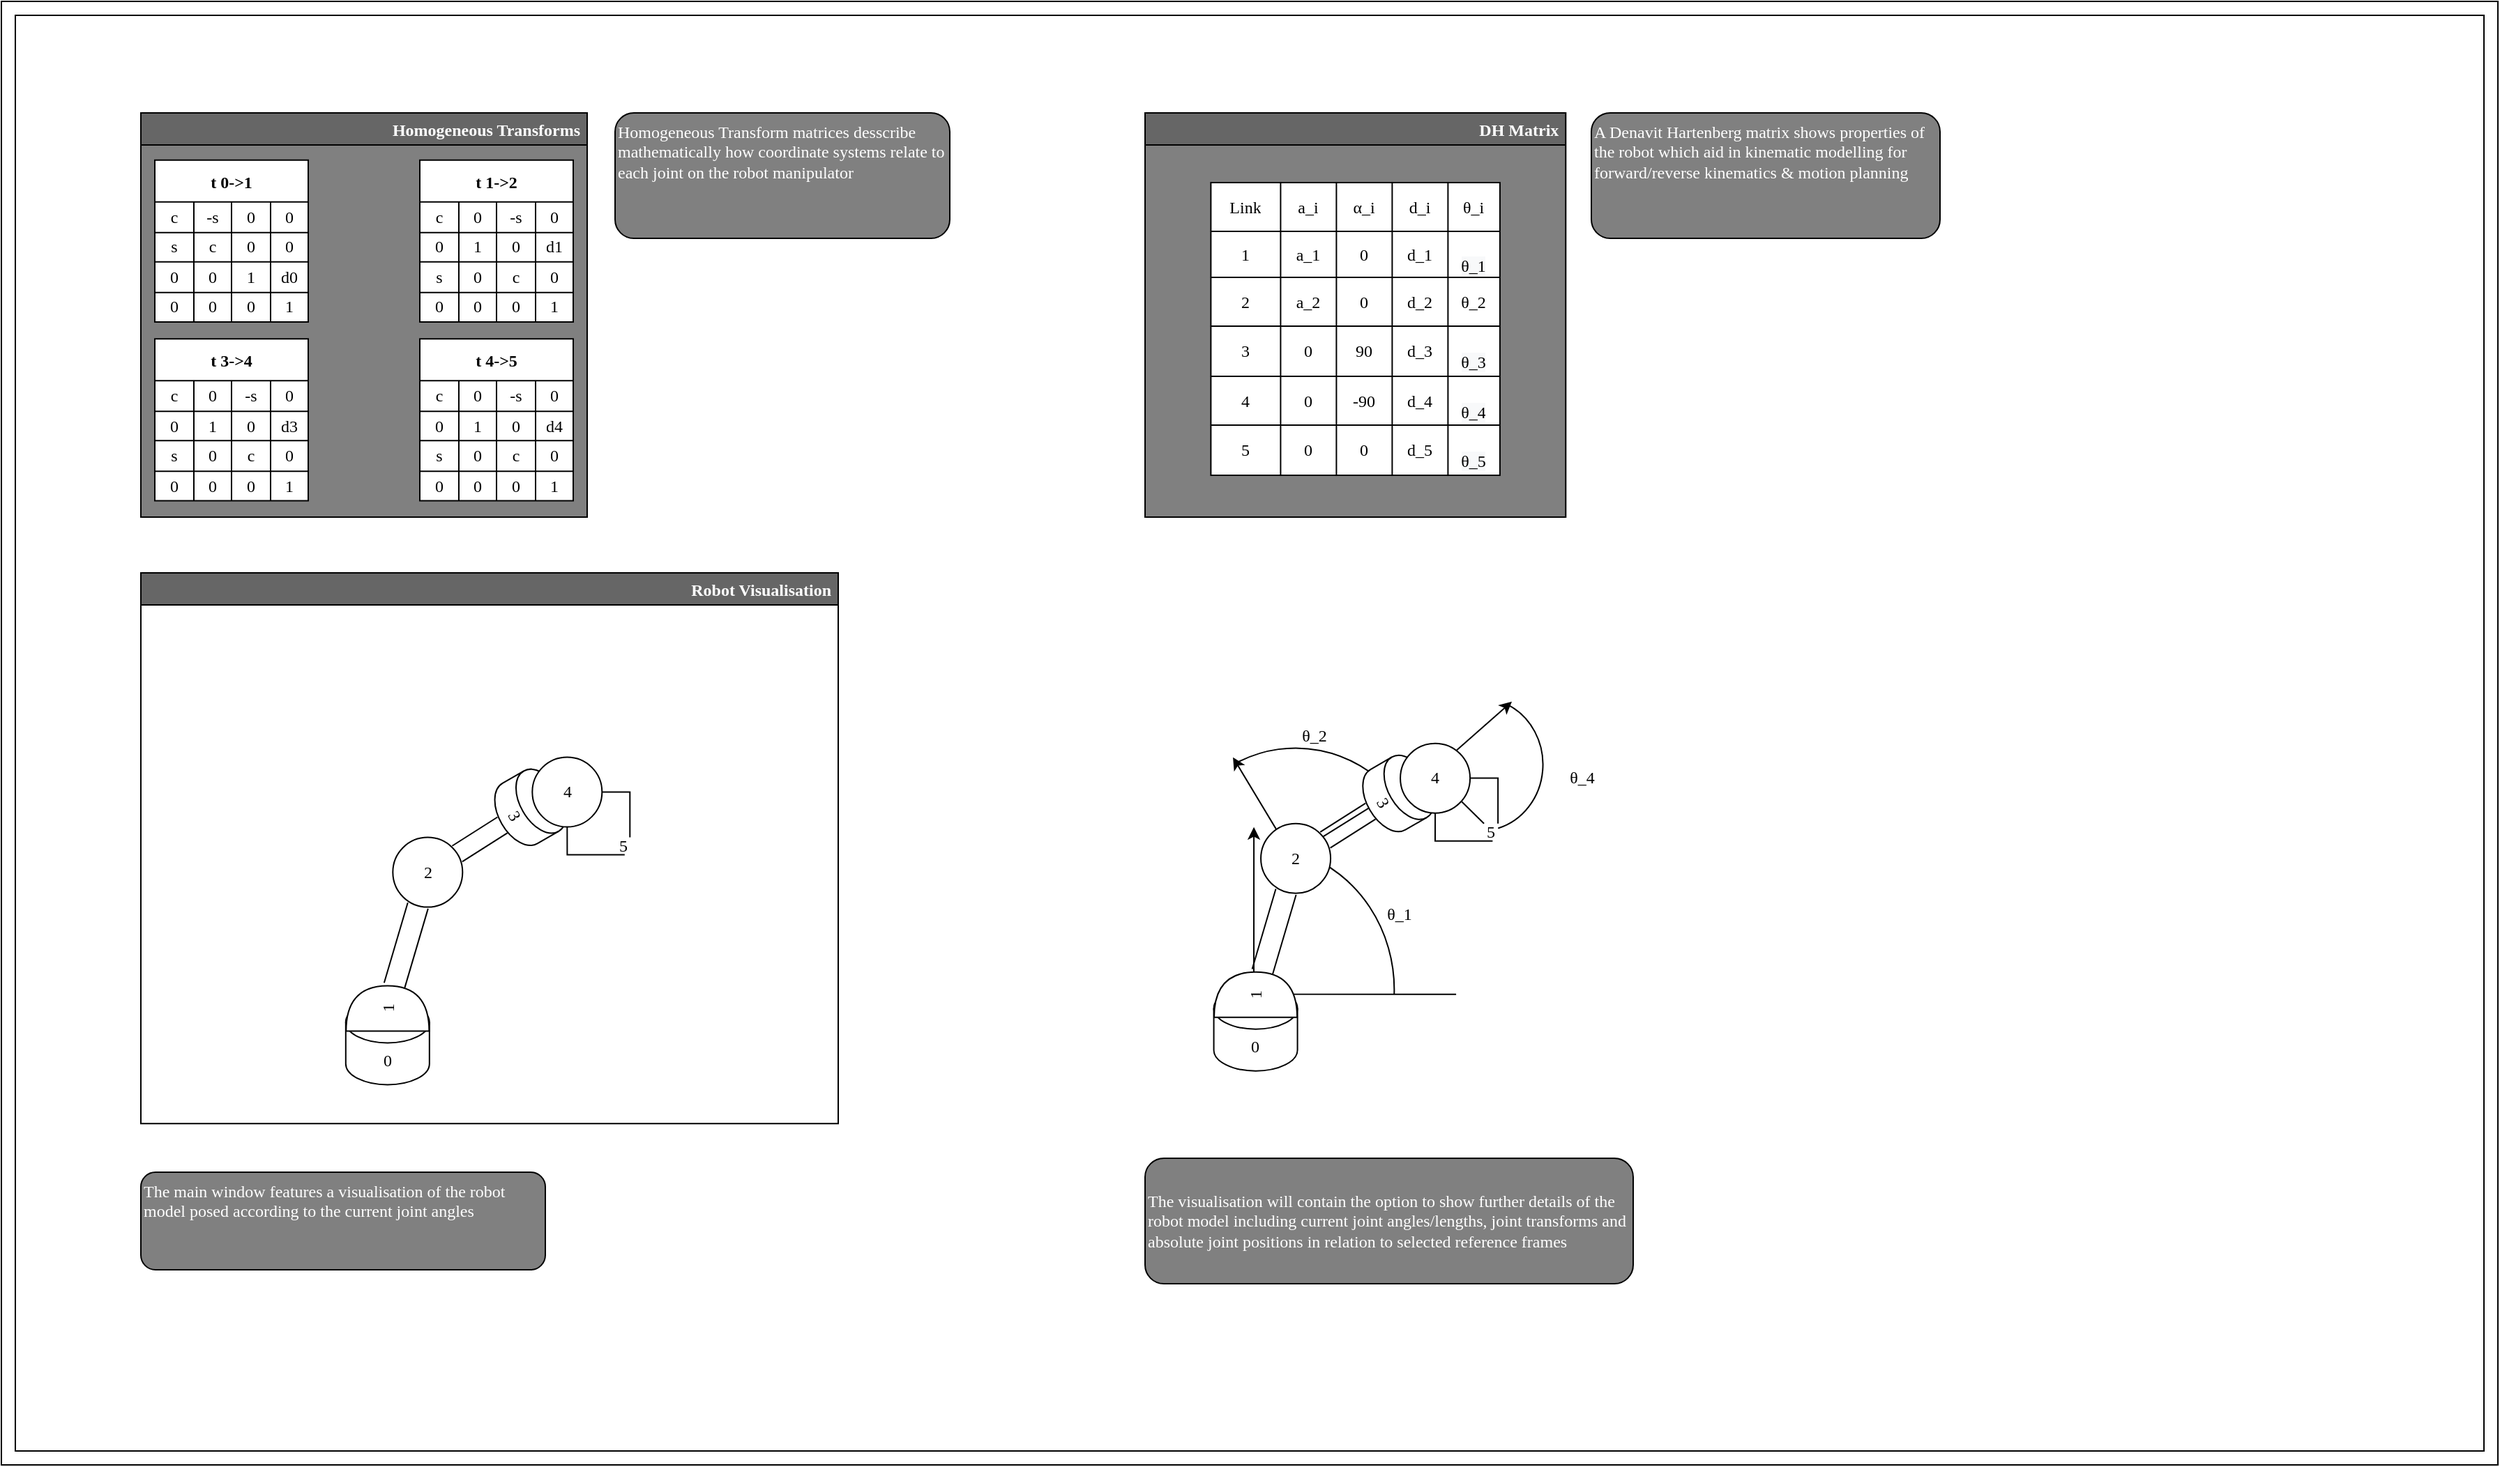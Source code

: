 <mxfile version="20.6.2" type="device"><diagram id="JeXPu2QByM4kRaQOClgi" name="Page-1"><mxGraphModel dx="2687" dy="1529" grid="1" gridSize="10" guides="1" tooltips="1" connect="1" arrows="1" fold="1" page="1" pageScale="1" pageWidth="827" pageHeight="1169" math="0" shadow="0"><root><mxCell id="0"/><mxCell id="1" parent="0"/><mxCell id="INojPkGmNrLaTvD7jM1N-217" value="" style="verticalLabelPosition=bottom;verticalAlign=top;html=1;shape=mxgraph.basic.partConcEllipse;startAngle=0.799;endAngle=0.005;arcWidth=0;shadow=0;labelBackgroundColor=none;labelBorderColor=none;fillStyle=solid;strokeColor=default;fontFamily=Lucida Console;fontColor=#FFFFFF;fillColor=#000000;rotation=90;" vertex="1" parent="1"><mxGeometry x="790" y="643.03" width="205.31" height="192.05" as="geometry"/></mxCell><mxCell id="INojPkGmNrLaTvD7jM1N-222" value="" style="endArrow=classic;html=1;rounded=0;strokeWidth=1;fontFamily=Lucida Console;fontColor=#FFFFFF;elbow=vertical;exitX=0;exitY=0;exitDx=0;exitDy=0;" edge="1" parent="1" source="INojPkGmNrLaTvD7jM1N-75"><mxGeometry width="50" height="50" relative="1" as="geometry"><mxPoint x="1095.54" y="533.03" as="sourcePoint"/><mxPoint x="1073.04" y="532.34" as="targetPoint"/><Array as="points"><mxPoint x="1015.54" y="583.03"/></Array></mxGeometry></mxCell><mxCell id="INojPkGmNrLaTvD7jM1N-221" value="" style="verticalLabelPosition=bottom;verticalAlign=top;html=1;shape=mxgraph.basic.partConcEllipse;startAngle=0.678;endAngle=0.881;arcWidth=0;shadow=0;labelBackgroundColor=none;labelBorderColor=none;fillStyle=solid;strokeColor=default;fontFamily=Lucida Console;fontColor=#FFFFFF;fillColor=#000000;rotation=90;" vertex="1" parent="1"><mxGeometry x="815.38" y="572.34" width="205.31" height="192.05" as="geometry"/></mxCell><mxCell id="INojPkGmNrLaTvD7jM1N-219" value="" style="endArrow=classic;html=1;rounded=0;strokeWidth=1;fontFamily=Lucida Console;fontColor=#FFFFFF;elbow=vertical;" edge="1" parent="1"><mxGeometry width="50" height="50" relative="1" as="geometry"><mxPoint x="995.54" y="593.03" as="sourcePoint"/><mxPoint x="873.04" y="572.34" as="targetPoint"/><Array as="points"><mxPoint x="915.54" y="643.03"/></Array></mxGeometry></mxCell><mxCell id="INojPkGmNrLaTvD7jM1N-214" value="" style="edgeStyle=segmentEdgeStyle;endArrow=classic;html=1;rounded=0;strokeWidth=1;fontFamily=Lucida Console;fontColor=#FFFFFF;" edge="1" parent="1"><mxGeometry width="50" height="50" relative="1" as="geometry"><mxPoint x="1033.04" y="742.34" as="sourcePoint"/><mxPoint x="888.04" y="622.34" as="targetPoint"/></mxGeometry></mxCell><mxCell id="INojPkGmNrLaTvD7jM1N-170" value="DH Matrix " style="swimlane;shadow=0;strokeColor=default;fontFamily=Lucida Console;fillColor=#666666;align=right;labelBackgroundColor=none;labelBorderColor=none;swimlaneFillColor=#808080;fontColor=#FFFFFF;" vertex="1" parent="1"><mxGeometry x="810" y="110" width="301.65" height="290" as="geometry"/></mxCell><mxCell id="INojPkGmNrLaTvD7jM1N-167" value="Homogeneous Transforms " style="swimlane;shadow=0;strokeColor=default;fontFamily=Lucida Console;fillColor=#666666;align=right;labelBackgroundColor=none;labelBorderColor=none;swimlaneFillColor=#808080;fontColor=#FFFFFF;" vertex="1" parent="1"><mxGeometry x="90" y="110" width="320" height="290" as="geometry"/></mxCell><mxCell id="INojPkGmNrLaTvD7jM1N-104" value="t 1-&gt;2" style="shape=table;startSize=30;container=1;collapsible=0;childLayout=tableLayout;fontStyle=1;align=center;shadow=0;strokeColor=default;fontFamily=Lucida Console;fillColor=default;swimlaneFillColor=default;" vertex="1" parent="INojPkGmNrLaTvD7jM1N-167"><mxGeometry x="200" y="33.89" width="110" height="116.11" as="geometry"/></mxCell><mxCell id="INojPkGmNrLaTvD7jM1N-105" value="" style="shape=tableRow;horizontal=0;startSize=0;swimlaneHead=0;swimlaneBody=0;top=0;left=0;bottom=0;right=0;collapsible=0;dropTarget=0;fillColor=none;points=[[0,0.5],[1,0.5]];portConstraint=eastwest;shadow=0;strokeColor=default;fontFamily=Lucida Console;" vertex="1" parent="INojPkGmNrLaTvD7jM1N-104"><mxGeometry y="30" width="110" height="22" as="geometry"/></mxCell><mxCell id="INojPkGmNrLaTvD7jM1N-106" value="c" style="shape=partialRectangle;html=1;whiteSpace=wrap;connectable=0;fillColor=none;top=0;left=0;bottom=0;right=0;overflow=hidden;shadow=0;strokeColor=default;fontFamily=Lucida Console;" vertex="1" parent="INojPkGmNrLaTvD7jM1N-105"><mxGeometry width="28" height="22" as="geometry"><mxRectangle width="28" height="22" as="alternateBounds"/></mxGeometry></mxCell><mxCell id="INojPkGmNrLaTvD7jM1N-107" value="0" style="shape=partialRectangle;html=1;whiteSpace=wrap;connectable=0;fillColor=none;top=0;left=0;bottom=0;right=0;overflow=hidden;shadow=0;strokeColor=default;fontFamily=Lucida Console;" vertex="1" parent="INojPkGmNrLaTvD7jM1N-105"><mxGeometry x="28" width="27" height="22" as="geometry"><mxRectangle width="27" height="22" as="alternateBounds"/></mxGeometry></mxCell><mxCell id="INojPkGmNrLaTvD7jM1N-108" value="-s" style="shape=partialRectangle;html=1;whiteSpace=wrap;connectable=0;fillColor=none;top=0;left=0;bottom=0;right=0;overflow=hidden;shadow=0;strokeColor=default;fontFamily=Lucida Console;" vertex="1" parent="INojPkGmNrLaTvD7jM1N-105"><mxGeometry x="55" width="28" height="22" as="geometry"><mxRectangle width="28" height="22" as="alternateBounds"/></mxGeometry></mxCell><mxCell id="INojPkGmNrLaTvD7jM1N-109" value="0" style="shape=partialRectangle;html=1;whiteSpace=wrap;connectable=0;fillColor=none;top=0;left=0;bottom=0;right=0;overflow=hidden;shadow=0;strokeColor=default;fontFamily=Lucida Console;" vertex="1" parent="INojPkGmNrLaTvD7jM1N-105"><mxGeometry x="83" width="27" height="22" as="geometry"><mxRectangle width="27" height="22" as="alternateBounds"/></mxGeometry></mxCell><mxCell id="INojPkGmNrLaTvD7jM1N-110" value="" style="shape=tableRow;horizontal=0;startSize=0;swimlaneHead=0;swimlaneBody=0;top=0;left=0;bottom=0;right=0;collapsible=0;dropTarget=0;fillColor=none;points=[[0,0.5],[1,0.5]];portConstraint=eastwest;shadow=0;strokeColor=default;fontFamily=Lucida Console;" vertex="1" parent="INojPkGmNrLaTvD7jM1N-104"><mxGeometry y="52" width="110" height="21" as="geometry"/></mxCell><mxCell id="INojPkGmNrLaTvD7jM1N-111" value="0" style="shape=partialRectangle;html=1;whiteSpace=wrap;connectable=0;fillColor=none;top=0;left=0;bottom=0;right=0;overflow=hidden;shadow=0;strokeColor=default;fontFamily=Lucida Console;" vertex="1" parent="INojPkGmNrLaTvD7jM1N-110"><mxGeometry width="28" height="21" as="geometry"><mxRectangle width="28" height="21" as="alternateBounds"/></mxGeometry></mxCell><mxCell id="INojPkGmNrLaTvD7jM1N-112" value="1" style="shape=partialRectangle;html=1;whiteSpace=wrap;connectable=0;fillColor=none;top=0;left=0;bottom=0;right=0;overflow=hidden;shadow=0;strokeColor=default;fontFamily=Lucida Console;" vertex="1" parent="INojPkGmNrLaTvD7jM1N-110"><mxGeometry x="28" width="27" height="21" as="geometry"><mxRectangle width="27" height="21" as="alternateBounds"/></mxGeometry></mxCell><mxCell id="INojPkGmNrLaTvD7jM1N-113" value="0" style="shape=partialRectangle;html=1;whiteSpace=wrap;connectable=0;fillColor=none;top=0;left=0;bottom=0;right=0;overflow=hidden;shadow=0;strokeColor=default;fontFamily=Lucida Console;" vertex="1" parent="INojPkGmNrLaTvD7jM1N-110"><mxGeometry x="55" width="28" height="21" as="geometry"><mxRectangle width="28" height="21" as="alternateBounds"/></mxGeometry></mxCell><mxCell id="INojPkGmNrLaTvD7jM1N-114" value="d1" style="shape=partialRectangle;html=1;whiteSpace=wrap;connectable=0;fillColor=none;top=0;left=0;bottom=0;right=0;overflow=hidden;shadow=0;strokeColor=default;fontFamily=Lucida Console;" vertex="1" parent="INojPkGmNrLaTvD7jM1N-110"><mxGeometry x="83" width="27" height="21" as="geometry"><mxRectangle width="27" height="21" as="alternateBounds"/></mxGeometry></mxCell><mxCell id="INojPkGmNrLaTvD7jM1N-115" value="" style="shape=tableRow;horizontal=0;startSize=0;swimlaneHead=0;swimlaneBody=0;top=0;left=0;bottom=0;right=0;collapsible=0;dropTarget=0;fillColor=none;points=[[0,0.5],[1,0.5]];portConstraint=eastwest;shadow=0;strokeColor=default;fontFamily=Lucida Console;" vertex="1" parent="INojPkGmNrLaTvD7jM1N-104"><mxGeometry y="73" width="110" height="22" as="geometry"/></mxCell><mxCell id="INojPkGmNrLaTvD7jM1N-116" value="s" style="shape=partialRectangle;html=1;whiteSpace=wrap;connectable=0;fillColor=none;top=0;left=0;bottom=0;right=0;overflow=hidden;shadow=0;strokeColor=default;fontFamily=Lucida Console;" vertex="1" parent="INojPkGmNrLaTvD7jM1N-115"><mxGeometry width="28" height="22" as="geometry"><mxRectangle width="28" height="22" as="alternateBounds"/></mxGeometry></mxCell><mxCell id="INojPkGmNrLaTvD7jM1N-117" value="0" style="shape=partialRectangle;html=1;whiteSpace=wrap;connectable=0;fillColor=none;top=0;left=0;bottom=0;right=0;overflow=hidden;shadow=0;strokeColor=default;fontFamily=Lucida Console;" vertex="1" parent="INojPkGmNrLaTvD7jM1N-115"><mxGeometry x="28" width="27" height="22" as="geometry"><mxRectangle width="27" height="22" as="alternateBounds"/></mxGeometry></mxCell><mxCell id="INojPkGmNrLaTvD7jM1N-118" value="c" style="shape=partialRectangle;html=1;whiteSpace=wrap;connectable=0;fillColor=none;top=0;left=0;bottom=0;right=0;overflow=hidden;shadow=0;strokeColor=default;fontFamily=Lucida Console;" vertex="1" parent="INojPkGmNrLaTvD7jM1N-115"><mxGeometry x="55" width="28" height="22" as="geometry"><mxRectangle width="28" height="22" as="alternateBounds"/></mxGeometry></mxCell><mxCell id="INojPkGmNrLaTvD7jM1N-119" value="0" style="shape=partialRectangle;html=1;whiteSpace=wrap;connectable=0;fillColor=none;top=0;left=0;bottom=0;right=0;overflow=hidden;shadow=0;strokeColor=default;fontFamily=Lucida Console;" vertex="1" parent="INojPkGmNrLaTvD7jM1N-115"><mxGeometry x="83" width="27" height="22" as="geometry"><mxRectangle width="27" height="22" as="alternateBounds"/></mxGeometry></mxCell><mxCell id="INojPkGmNrLaTvD7jM1N-120" style="shape=tableRow;horizontal=0;startSize=0;swimlaneHead=0;swimlaneBody=0;top=0;left=0;bottom=0;right=0;collapsible=0;dropTarget=0;fillColor=none;points=[[0,0.5],[1,0.5]];portConstraint=eastwest;shadow=0;strokeColor=default;fontFamily=Lucida Console;" vertex="1" parent="INojPkGmNrLaTvD7jM1N-104"><mxGeometry y="95" width="110" height="21" as="geometry"/></mxCell><mxCell id="INojPkGmNrLaTvD7jM1N-121" value="0" style="shape=partialRectangle;html=1;whiteSpace=wrap;connectable=0;fillColor=none;top=0;left=0;bottom=0;right=0;overflow=hidden;shadow=0;strokeColor=default;fontFamily=Lucida Console;" vertex="1" parent="INojPkGmNrLaTvD7jM1N-120"><mxGeometry width="28" height="21" as="geometry"><mxRectangle width="28" height="21" as="alternateBounds"/></mxGeometry></mxCell><mxCell id="INojPkGmNrLaTvD7jM1N-122" value="0" style="shape=partialRectangle;html=1;whiteSpace=wrap;connectable=0;fillColor=none;top=0;left=0;bottom=0;right=0;overflow=hidden;shadow=0;strokeColor=default;fontFamily=Lucida Console;" vertex="1" parent="INojPkGmNrLaTvD7jM1N-120"><mxGeometry x="28" width="27" height="21" as="geometry"><mxRectangle width="27" height="21" as="alternateBounds"/></mxGeometry></mxCell><mxCell id="INojPkGmNrLaTvD7jM1N-123" value="0" style="shape=partialRectangle;html=1;whiteSpace=wrap;connectable=0;fillColor=none;top=0;left=0;bottom=0;right=0;overflow=hidden;shadow=0;strokeColor=default;fontFamily=Lucida Console;" vertex="1" parent="INojPkGmNrLaTvD7jM1N-120"><mxGeometry x="55" width="28" height="21" as="geometry"><mxRectangle width="28" height="21" as="alternateBounds"/></mxGeometry></mxCell><mxCell id="INojPkGmNrLaTvD7jM1N-124" value="1" style="shape=partialRectangle;html=1;whiteSpace=wrap;connectable=0;fillColor=none;top=0;left=0;bottom=0;right=0;overflow=hidden;shadow=0;strokeColor=default;fontFamily=Lucida Console;" vertex="1" parent="INojPkGmNrLaTvD7jM1N-120"><mxGeometry x="83" width="27" height="21" as="geometry"><mxRectangle width="27" height="21" as="alternateBounds"/></mxGeometry></mxCell><mxCell id="INojPkGmNrLaTvD7jM1N-146" value="t 4-&gt;5" style="shape=table;startSize=30;container=1;collapsible=0;childLayout=tableLayout;fontStyle=1;align=center;shadow=0;strokeColor=default;fontFamily=Lucida Console;fillColor=default;swimlaneFillColor=default;" vertex="1" parent="INojPkGmNrLaTvD7jM1N-167"><mxGeometry x="200" y="162.16" width="110" height="116.11" as="geometry"/></mxCell><mxCell id="INojPkGmNrLaTvD7jM1N-147" value="" style="shape=tableRow;horizontal=0;startSize=0;swimlaneHead=0;swimlaneBody=0;top=0;left=0;bottom=0;right=0;collapsible=0;dropTarget=0;fillColor=none;points=[[0,0.5],[1,0.5]];portConstraint=eastwest;shadow=0;strokeColor=default;fontFamily=Lucida Console;" vertex="1" parent="INojPkGmNrLaTvD7jM1N-146"><mxGeometry y="30" width="110" height="22" as="geometry"/></mxCell><mxCell id="INojPkGmNrLaTvD7jM1N-148" value="c" style="shape=partialRectangle;html=1;whiteSpace=wrap;connectable=0;fillColor=none;top=0;left=0;bottom=0;right=0;overflow=hidden;shadow=0;strokeColor=default;fontFamily=Lucida Console;" vertex="1" parent="INojPkGmNrLaTvD7jM1N-147"><mxGeometry width="28" height="22" as="geometry"><mxRectangle width="28" height="22" as="alternateBounds"/></mxGeometry></mxCell><mxCell id="INojPkGmNrLaTvD7jM1N-149" value="0" style="shape=partialRectangle;html=1;whiteSpace=wrap;connectable=0;fillColor=none;top=0;left=0;bottom=0;right=0;overflow=hidden;shadow=0;strokeColor=default;fontFamily=Lucida Console;" vertex="1" parent="INojPkGmNrLaTvD7jM1N-147"><mxGeometry x="28" width="27" height="22" as="geometry"><mxRectangle width="27" height="22" as="alternateBounds"/></mxGeometry></mxCell><mxCell id="INojPkGmNrLaTvD7jM1N-150" value="-s" style="shape=partialRectangle;html=1;whiteSpace=wrap;connectable=0;fillColor=none;top=0;left=0;bottom=0;right=0;overflow=hidden;shadow=0;strokeColor=default;fontFamily=Lucida Console;" vertex="1" parent="INojPkGmNrLaTvD7jM1N-147"><mxGeometry x="55" width="28" height="22" as="geometry"><mxRectangle width="28" height="22" as="alternateBounds"/></mxGeometry></mxCell><mxCell id="INojPkGmNrLaTvD7jM1N-151" value="0" style="shape=partialRectangle;html=1;whiteSpace=wrap;connectable=0;fillColor=none;top=0;left=0;bottom=0;right=0;overflow=hidden;shadow=0;strokeColor=default;fontFamily=Lucida Console;" vertex="1" parent="INojPkGmNrLaTvD7jM1N-147"><mxGeometry x="83" width="27" height="22" as="geometry"><mxRectangle width="27" height="22" as="alternateBounds"/></mxGeometry></mxCell><mxCell id="INojPkGmNrLaTvD7jM1N-152" value="" style="shape=tableRow;horizontal=0;startSize=0;swimlaneHead=0;swimlaneBody=0;top=0;left=0;bottom=0;right=0;collapsible=0;dropTarget=0;fillColor=none;points=[[0,0.5],[1,0.5]];portConstraint=eastwest;shadow=0;strokeColor=default;fontFamily=Lucida Console;" vertex="1" parent="INojPkGmNrLaTvD7jM1N-146"><mxGeometry y="52" width="110" height="21" as="geometry"/></mxCell><mxCell id="INojPkGmNrLaTvD7jM1N-153" value="0" style="shape=partialRectangle;html=1;whiteSpace=wrap;connectable=0;fillColor=none;top=0;left=0;bottom=0;right=0;overflow=hidden;shadow=0;strokeColor=default;fontFamily=Lucida Console;" vertex="1" parent="INojPkGmNrLaTvD7jM1N-152"><mxGeometry width="28" height="21" as="geometry"><mxRectangle width="28" height="21" as="alternateBounds"/></mxGeometry></mxCell><mxCell id="INojPkGmNrLaTvD7jM1N-154" value="1" style="shape=partialRectangle;html=1;whiteSpace=wrap;connectable=0;fillColor=none;top=0;left=0;bottom=0;right=0;overflow=hidden;shadow=0;strokeColor=default;fontFamily=Lucida Console;" vertex="1" parent="INojPkGmNrLaTvD7jM1N-152"><mxGeometry x="28" width="27" height="21" as="geometry"><mxRectangle width="27" height="21" as="alternateBounds"/></mxGeometry></mxCell><mxCell id="INojPkGmNrLaTvD7jM1N-155" value="0" style="shape=partialRectangle;html=1;whiteSpace=wrap;connectable=0;fillColor=none;top=0;left=0;bottom=0;right=0;overflow=hidden;shadow=0;strokeColor=default;fontFamily=Lucida Console;" vertex="1" parent="INojPkGmNrLaTvD7jM1N-152"><mxGeometry x="55" width="28" height="21" as="geometry"><mxRectangle width="28" height="21" as="alternateBounds"/></mxGeometry></mxCell><mxCell id="INojPkGmNrLaTvD7jM1N-156" value="d4" style="shape=partialRectangle;html=1;whiteSpace=wrap;connectable=0;fillColor=none;top=0;left=0;bottom=0;right=0;overflow=hidden;shadow=0;strokeColor=default;fontFamily=Lucida Console;" vertex="1" parent="INojPkGmNrLaTvD7jM1N-152"><mxGeometry x="83" width="27" height="21" as="geometry"><mxRectangle width="27" height="21" as="alternateBounds"/></mxGeometry></mxCell><mxCell id="INojPkGmNrLaTvD7jM1N-157" value="" style="shape=tableRow;horizontal=0;startSize=0;swimlaneHead=0;swimlaneBody=0;top=0;left=0;bottom=0;right=0;collapsible=0;dropTarget=0;fillColor=none;points=[[0,0.5],[1,0.5]];portConstraint=eastwest;shadow=0;strokeColor=default;fontFamily=Lucida Console;" vertex="1" parent="INojPkGmNrLaTvD7jM1N-146"><mxGeometry y="73" width="110" height="22" as="geometry"/></mxCell><mxCell id="INojPkGmNrLaTvD7jM1N-158" value="s" style="shape=partialRectangle;html=1;whiteSpace=wrap;connectable=0;fillColor=none;top=0;left=0;bottom=0;right=0;overflow=hidden;shadow=0;strokeColor=default;fontFamily=Lucida Console;" vertex="1" parent="INojPkGmNrLaTvD7jM1N-157"><mxGeometry width="28" height="22" as="geometry"><mxRectangle width="28" height="22" as="alternateBounds"/></mxGeometry></mxCell><mxCell id="INojPkGmNrLaTvD7jM1N-159" value="0" style="shape=partialRectangle;html=1;whiteSpace=wrap;connectable=0;fillColor=none;top=0;left=0;bottom=0;right=0;overflow=hidden;shadow=0;strokeColor=default;fontFamily=Lucida Console;" vertex="1" parent="INojPkGmNrLaTvD7jM1N-157"><mxGeometry x="28" width="27" height="22" as="geometry"><mxRectangle width="27" height="22" as="alternateBounds"/></mxGeometry></mxCell><mxCell id="INojPkGmNrLaTvD7jM1N-160" value="c" style="shape=partialRectangle;html=1;whiteSpace=wrap;connectable=0;fillColor=none;top=0;left=0;bottom=0;right=0;overflow=hidden;shadow=0;strokeColor=default;fontFamily=Lucida Console;" vertex="1" parent="INojPkGmNrLaTvD7jM1N-157"><mxGeometry x="55" width="28" height="22" as="geometry"><mxRectangle width="28" height="22" as="alternateBounds"/></mxGeometry></mxCell><mxCell id="INojPkGmNrLaTvD7jM1N-161" value="0" style="shape=partialRectangle;html=1;whiteSpace=wrap;connectable=0;fillColor=none;top=0;left=0;bottom=0;right=0;overflow=hidden;shadow=0;strokeColor=default;fontFamily=Lucida Console;" vertex="1" parent="INojPkGmNrLaTvD7jM1N-157"><mxGeometry x="83" width="27" height="22" as="geometry"><mxRectangle width="27" height="22" as="alternateBounds"/></mxGeometry></mxCell><mxCell id="INojPkGmNrLaTvD7jM1N-162" style="shape=tableRow;horizontal=0;startSize=0;swimlaneHead=0;swimlaneBody=0;top=0;left=0;bottom=0;right=0;collapsible=0;dropTarget=0;fillColor=none;points=[[0,0.5],[1,0.5]];portConstraint=eastwest;shadow=0;strokeColor=default;fontFamily=Lucida Console;" vertex="1" parent="INojPkGmNrLaTvD7jM1N-146"><mxGeometry y="95" width="110" height="21" as="geometry"/></mxCell><mxCell id="INojPkGmNrLaTvD7jM1N-163" value="0" style="shape=partialRectangle;html=1;whiteSpace=wrap;connectable=0;fillColor=none;top=0;left=0;bottom=0;right=0;overflow=hidden;shadow=0;strokeColor=default;fontFamily=Lucida Console;" vertex="1" parent="INojPkGmNrLaTvD7jM1N-162"><mxGeometry width="28" height="21" as="geometry"><mxRectangle width="28" height="21" as="alternateBounds"/></mxGeometry></mxCell><mxCell id="INojPkGmNrLaTvD7jM1N-164" value="0" style="shape=partialRectangle;html=1;whiteSpace=wrap;connectable=0;fillColor=none;top=0;left=0;bottom=0;right=0;overflow=hidden;shadow=0;strokeColor=default;fontFamily=Lucida Console;" vertex="1" parent="INojPkGmNrLaTvD7jM1N-162"><mxGeometry x="28" width="27" height="21" as="geometry"><mxRectangle width="27" height="21" as="alternateBounds"/></mxGeometry></mxCell><mxCell id="INojPkGmNrLaTvD7jM1N-165" value="0" style="shape=partialRectangle;html=1;whiteSpace=wrap;connectable=0;fillColor=none;top=0;left=0;bottom=0;right=0;overflow=hidden;shadow=0;strokeColor=default;fontFamily=Lucida Console;" vertex="1" parent="INojPkGmNrLaTvD7jM1N-162"><mxGeometry x="55" width="28" height="21" as="geometry"><mxRectangle width="28" height="21" as="alternateBounds"/></mxGeometry></mxCell><mxCell id="INojPkGmNrLaTvD7jM1N-166" value="1" style="shape=partialRectangle;html=1;whiteSpace=wrap;connectable=0;fillColor=none;top=0;left=0;bottom=0;right=0;overflow=hidden;shadow=0;strokeColor=default;fontFamily=Lucida Console;" vertex="1" parent="INojPkGmNrLaTvD7jM1N-162"><mxGeometry x="83" width="27" height="21" as="geometry"><mxRectangle width="27" height="21" as="alternateBounds"/></mxGeometry></mxCell><mxCell id="INojPkGmNrLaTvD7jM1N-73" style="rounded=0;orthogonalLoop=1;jettySize=auto;html=1;endArrow=none;endFill=0;shape=link;width=15.143;fontFamily=Lucida Console;" edge="1" parent="1" source="INojPkGmNrLaTvD7jM1N-1" target="INojPkGmNrLaTvD7jM1N-70"><mxGeometry relative="1" as="geometry"/></mxCell><mxCell id="INojPkGmNrLaTvD7jM1N-69" value="3" style="shape=cylinder3;whiteSpace=wrap;html=1;boundedLbl=1;backgroundOutline=1;size=15;shadow=0;rotation=60;fontFamily=Lucida Console;" vertex="1" parent="1"><mxGeometry x="966.79" y="574.5" width="50" height="47.57" as="geometry"/></mxCell><mxCell id="INojPkGmNrLaTvD7jM1N-76" style="edgeStyle=orthogonalEdgeStyle;rounded=0;orthogonalLoop=1;jettySize=auto;html=1;endArrow=none;endFill=0;fontFamily=Lucida Console;" edge="1" parent="1" source="INojPkGmNrLaTvD7jM1N-67" target="INojPkGmNrLaTvD7jM1N-75"><mxGeometry relative="1" as="geometry"><Array as="points"><mxPoint x="1063.04" y="587.34"/></Array></mxGeometry></mxCell><mxCell id="INojPkGmNrLaTvD7jM1N-77" style="edgeStyle=orthogonalEdgeStyle;rounded=0;orthogonalLoop=1;jettySize=auto;html=1;endArrow=none;endFill=0;fontFamily=Lucida Console;" edge="1" parent="1" source="INojPkGmNrLaTvD7jM1N-67" target="INojPkGmNrLaTvD7jM1N-75"><mxGeometry relative="1" as="geometry"><Array as="points"><mxPoint x="1018.04" y="632.34"/></Array></mxGeometry></mxCell><mxCell id="INojPkGmNrLaTvD7jM1N-67" value="4" style="ellipse;whiteSpace=wrap;html=1;aspect=fixed;shadow=0;fontFamily=Lucida Console;" vertex="1" parent="1"><mxGeometry x="993.04" y="562.34" width="50" height="50" as="geometry"/></mxCell><mxCell id="INojPkGmNrLaTvD7jM1N-74" style="edgeStyle=none;rounded=0;orthogonalLoop=1;jettySize=auto;html=1;endArrow=none;endFill=0;shape=link;width=13.429;fontFamily=Lucida Console;" edge="1" parent="1" source="INojPkGmNrLaTvD7jM1N-70" target="INojPkGmNrLaTvD7jM1N-69"><mxGeometry relative="1" as="geometry"/></mxCell><mxCell id="INojPkGmNrLaTvD7jM1N-70" value="2" style="ellipse;whiteSpace=wrap;html=1;aspect=fixed;shadow=0;fontFamily=Lucida Console;" vertex="1" parent="1"><mxGeometry x="893.04" y="619.91" width="50" height="50" as="geometry"/></mxCell><mxCell id="INojPkGmNrLaTvD7jM1N-75" value="5" style="whiteSpace=wrap;html=1;aspect=fixed;shadow=0;fillColor=none;strokeColor=none;align=left;fontFamily=Lucida Console;" vertex="1" parent="1"><mxGeometry x="1053.04" y="619.91" width="12.43" height="12.43" as="geometry"/></mxCell><mxCell id="INojPkGmNrLaTvD7jM1N-83" value="t 0-&gt;1" style="shape=table;startSize=30;container=1;collapsible=0;childLayout=tableLayout;fontStyle=1;align=center;shadow=0;strokeColor=default;fontFamily=Lucida Console;fillColor=default;swimlaneFillColor=default;" vertex="1" parent="1"><mxGeometry x="100" y="143.89" width="110" height="116.11" as="geometry"/></mxCell><mxCell id="INojPkGmNrLaTvD7jM1N-84" value="" style="shape=tableRow;horizontal=0;startSize=0;swimlaneHead=0;swimlaneBody=0;top=0;left=0;bottom=0;right=0;collapsible=0;dropTarget=0;fillColor=none;points=[[0,0.5],[1,0.5]];portConstraint=eastwest;shadow=0;strokeColor=default;fontFamily=Lucida Console;" vertex="1" parent="INojPkGmNrLaTvD7jM1N-83"><mxGeometry y="30" width="110" height="22" as="geometry"/></mxCell><mxCell id="INojPkGmNrLaTvD7jM1N-85" value="c" style="shape=partialRectangle;html=1;whiteSpace=wrap;connectable=0;fillColor=none;top=0;left=0;bottom=0;right=0;overflow=hidden;shadow=0;strokeColor=default;fontFamily=Lucida Console;" vertex="1" parent="INojPkGmNrLaTvD7jM1N-84"><mxGeometry width="28" height="22" as="geometry"><mxRectangle width="28" height="22" as="alternateBounds"/></mxGeometry></mxCell><mxCell id="INojPkGmNrLaTvD7jM1N-86" value="-s" style="shape=partialRectangle;html=1;whiteSpace=wrap;connectable=0;fillColor=none;top=0;left=0;bottom=0;right=0;overflow=hidden;shadow=0;strokeColor=default;fontFamily=Lucida Console;" vertex="1" parent="INojPkGmNrLaTvD7jM1N-84"><mxGeometry x="28" width="27" height="22" as="geometry"><mxRectangle width="27" height="22" as="alternateBounds"/></mxGeometry></mxCell><mxCell id="INojPkGmNrLaTvD7jM1N-87" value="0" style="shape=partialRectangle;html=1;whiteSpace=wrap;connectable=0;fillColor=none;top=0;left=0;bottom=0;right=0;overflow=hidden;shadow=0;strokeColor=default;fontFamily=Lucida Console;" vertex="1" parent="INojPkGmNrLaTvD7jM1N-84"><mxGeometry x="55" width="28" height="22" as="geometry"><mxRectangle width="28" height="22" as="alternateBounds"/></mxGeometry></mxCell><mxCell id="INojPkGmNrLaTvD7jM1N-96" value="0" style="shape=partialRectangle;html=1;whiteSpace=wrap;connectable=0;fillColor=none;top=0;left=0;bottom=0;right=0;overflow=hidden;shadow=0;strokeColor=default;fontFamily=Lucida Console;" vertex="1" parent="INojPkGmNrLaTvD7jM1N-84"><mxGeometry x="83" width="27" height="22" as="geometry"><mxRectangle width="27" height="22" as="alternateBounds"/></mxGeometry></mxCell><mxCell id="INojPkGmNrLaTvD7jM1N-88" value="" style="shape=tableRow;horizontal=0;startSize=0;swimlaneHead=0;swimlaneBody=0;top=0;left=0;bottom=0;right=0;collapsible=0;dropTarget=0;fillColor=none;points=[[0,0.5],[1,0.5]];portConstraint=eastwest;shadow=0;strokeColor=default;fontFamily=Lucida Console;" vertex="1" parent="INojPkGmNrLaTvD7jM1N-83"><mxGeometry y="52" width="110" height="21" as="geometry"/></mxCell><mxCell id="INojPkGmNrLaTvD7jM1N-89" value="s" style="shape=partialRectangle;html=1;whiteSpace=wrap;connectable=0;fillColor=none;top=0;left=0;bottom=0;right=0;overflow=hidden;shadow=0;strokeColor=default;fontFamily=Lucida Console;" vertex="1" parent="INojPkGmNrLaTvD7jM1N-88"><mxGeometry width="28" height="21" as="geometry"><mxRectangle width="28" height="21" as="alternateBounds"/></mxGeometry></mxCell><mxCell id="INojPkGmNrLaTvD7jM1N-90" value="c" style="shape=partialRectangle;html=1;whiteSpace=wrap;connectable=0;fillColor=none;top=0;left=0;bottom=0;right=0;overflow=hidden;shadow=0;strokeColor=default;fontFamily=Lucida Console;" vertex="1" parent="INojPkGmNrLaTvD7jM1N-88"><mxGeometry x="28" width="27" height="21" as="geometry"><mxRectangle width="27" height="21" as="alternateBounds"/></mxGeometry></mxCell><mxCell id="INojPkGmNrLaTvD7jM1N-91" value="0" style="shape=partialRectangle;html=1;whiteSpace=wrap;connectable=0;fillColor=none;top=0;left=0;bottom=0;right=0;overflow=hidden;shadow=0;strokeColor=default;fontFamily=Lucida Console;" vertex="1" parent="INojPkGmNrLaTvD7jM1N-88"><mxGeometry x="55" width="28" height="21" as="geometry"><mxRectangle width="28" height="21" as="alternateBounds"/></mxGeometry></mxCell><mxCell id="INojPkGmNrLaTvD7jM1N-97" value="0" style="shape=partialRectangle;html=1;whiteSpace=wrap;connectable=0;fillColor=none;top=0;left=0;bottom=0;right=0;overflow=hidden;shadow=0;strokeColor=default;fontFamily=Lucida Console;" vertex="1" parent="INojPkGmNrLaTvD7jM1N-88"><mxGeometry x="83" width="27" height="21" as="geometry"><mxRectangle width="27" height="21" as="alternateBounds"/></mxGeometry></mxCell><mxCell id="INojPkGmNrLaTvD7jM1N-92" value="" style="shape=tableRow;horizontal=0;startSize=0;swimlaneHead=0;swimlaneBody=0;top=0;left=0;bottom=0;right=0;collapsible=0;dropTarget=0;fillColor=none;points=[[0,0.5],[1,0.5]];portConstraint=eastwest;shadow=0;strokeColor=default;fontFamily=Lucida Console;" vertex="1" parent="INojPkGmNrLaTvD7jM1N-83"><mxGeometry y="73" width="110" height="22" as="geometry"/></mxCell><mxCell id="INojPkGmNrLaTvD7jM1N-93" value="0" style="shape=partialRectangle;html=1;whiteSpace=wrap;connectable=0;fillColor=none;top=0;left=0;bottom=0;right=0;overflow=hidden;shadow=0;strokeColor=default;fontFamily=Lucida Console;" vertex="1" parent="INojPkGmNrLaTvD7jM1N-92"><mxGeometry width="28" height="22" as="geometry"><mxRectangle width="28" height="22" as="alternateBounds"/></mxGeometry></mxCell><mxCell id="INojPkGmNrLaTvD7jM1N-94" value="0" style="shape=partialRectangle;html=1;whiteSpace=wrap;connectable=0;fillColor=none;top=0;left=0;bottom=0;right=0;overflow=hidden;shadow=0;strokeColor=default;fontFamily=Lucida Console;" vertex="1" parent="INojPkGmNrLaTvD7jM1N-92"><mxGeometry x="28" width="27" height="22" as="geometry"><mxRectangle width="27" height="22" as="alternateBounds"/></mxGeometry></mxCell><mxCell id="INojPkGmNrLaTvD7jM1N-95" value="1" style="shape=partialRectangle;html=1;whiteSpace=wrap;connectable=0;fillColor=none;top=0;left=0;bottom=0;right=0;overflow=hidden;shadow=0;strokeColor=default;fontFamily=Lucida Console;" vertex="1" parent="INojPkGmNrLaTvD7jM1N-92"><mxGeometry x="55" width="28" height="22" as="geometry"><mxRectangle width="28" height="22" as="alternateBounds"/></mxGeometry></mxCell><mxCell id="INojPkGmNrLaTvD7jM1N-98" value="d0" style="shape=partialRectangle;html=1;whiteSpace=wrap;connectable=0;fillColor=none;top=0;left=0;bottom=0;right=0;overflow=hidden;shadow=0;strokeColor=default;fontFamily=Lucida Console;" vertex="1" parent="INojPkGmNrLaTvD7jM1N-92"><mxGeometry x="83" width="27" height="22" as="geometry"><mxRectangle width="27" height="22" as="alternateBounds"/></mxGeometry></mxCell><mxCell id="INojPkGmNrLaTvD7jM1N-99" style="shape=tableRow;horizontal=0;startSize=0;swimlaneHead=0;swimlaneBody=0;top=0;left=0;bottom=0;right=0;collapsible=0;dropTarget=0;fillColor=none;points=[[0,0.5],[1,0.5]];portConstraint=eastwest;shadow=0;strokeColor=default;fontFamily=Lucida Console;" vertex="1" parent="INojPkGmNrLaTvD7jM1N-83"><mxGeometry y="95" width="110" height="21" as="geometry"/></mxCell><mxCell id="INojPkGmNrLaTvD7jM1N-100" value="0" style="shape=partialRectangle;html=1;whiteSpace=wrap;connectable=0;fillColor=none;top=0;left=0;bottom=0;right=0;overflow=hidden;shadow=0;strokeColor=default;fontFamily=Lucida Console;" vertex="1" parent="INojPkGmNrLaTvD7jM1N-99"><mxGeometry width="28" height="21" as="geometry"><mxRectangle width="28" height="21" as="alternateBounds"/></mxGeometry></mxCell><mxCell id="INojPkGmNrLaTvD7jM1N-101" value="0" style="shape=partialRectangle;html=1;whiteSpace=wrap;connectable=0;fillColor=none;top=0;left=0;bottom=0;right=0;overflow=hidden;shadow=0;strokeColor=default;fontFamily=Lucida Console;" vertex="1" parent="INojPkGmNrLaTvD7jM1N-99"><mxGeometry x="28" width="27" height="21" as="geometry"><mxRectangle width="27" height="21" as="alternateBounds"/></mxGeometry></mxCell><mxCell id="INojPkGmNrLaTvD7jM1N-102" value="0" style="shape=partialRectangle;html=1;whiteSpace=wrap;connectable=0;fillColor=none;top=0;left=0;bottom=0;right=0;overflow=hidden;shadow=0;strokeColor=default;fontFamily=Lucida Console;" vertex="1" parent="INojPkGmNrLaTvD7jM1N-99"><mxGeometry x="55" width="28" height="21" as="geometry"><mxRectangle width="28" height="21" as="alternateBounds"/></mxGeometry></mxCell><mxCell id="INojPkGmNrLaTvD7jM1N-103" value="1" style="shape=partialRectangle;html=1;whiteSpace=wrap;connectable=0;fillColor=none;top=0;left=0;bottom=0;right=0;overflow=hidden;shadow=0;strokeColor=default;fontFamily=Lucida Console;" vertex="1" parent="INojPkGmNrLaTvD7jM1N-99"><mxGeometry x="83" width="27" height="21" as="geometry"><mxRectangle width="27" height="21" as="alternateBounds"/></mxGeometry></mxCell><mxCell id="INojPkGmNrLaTvD7jM1N-125" value="t 3-&gt;4" style="shape=table;startSize=30;container=1;collapsible=0;childLayout=tableLayout;fontStyle=1;align=center;shadow=0;strokeColor=default;fontFamily=Lucida Console;fillColor=default;swimlaneFillColor=default;" vertex="1" parent="1"><mxGeometry x="100" y="272.16" width="110" height="116.11" as="geometry"/></mxCell><mxCell id="INojPkGmNrLaTvD7jM1N-126" value="" style="shape=tableRow;horizontal=0;startSize=0;swimlaneHead=0;swimlaneBody=0;top=0;left=0;bottom=0;right=0;collapsible=0;dropTarget=0;fillColor=none;points=[[0,0.5],[1,0.5]];portConstraint=eastwest;shadow=0;strokeColor=default;fontFamily=Lucida Console;" vertex="1" parent="INojPkGmNrLaTvD7jM1N-125"><mxGeometry y="30" width="110" height="22" as="geometry"/></mxCell><mxCell id="INojPkGmNrLaTvD7jM1N-127" value="c" style="shape=partialRectangle;html=1;whiteSpace=wrap;connectable=0;fillColor=none;top=0;left=0;bottom=0;right=0;overflow=hidden;shadow=0;strokeColor=default;fontFamily=Lucida Console;" vertex="1" parent="INojPkGmNrLaTvD7jM1N-126"><mxGeometry width="28" height="22" as="geometry"><mxRectangle width="28" height="22" as="alternateBounds"/></mxGeometry></mxCell><mxCell id="INojPkGmNrLaTvD7jM1N-128" value="0" style="shape=partialRectangle;html=1;whiteSpace=wrap;connectable=0;fillColor=none;top=0;left=0;bottom=0;right=0;overflow=hidden;shadow=0;strokeColor=default;fontFamily=Lucida Console;" vertex="1" parent="INojPkGmNrLaTvD7jM1N-126"><mxGeometry x="28" width="27" height="22" as="geometry"><mxRectangle width="27" height="22" as="alternateBounds"/></mxGeometry></mxCell><mxCell id="INojPkGmNrLaTvD7jM1N-129" value="-s" style="shape=partialRectangle;html=1;whiteSpace=wrap;connectable=0;fillColor=none;top=0;left=0;bottom=0;right=0;overflow=hidden;shadow=0;strokeColor=default;fontFamily=Lucida Console;" vertex="1" parent="INojPkGmNrLaTvD7jM1N-126"><mxGeometry x="55" width="28" height="22" as="geometry"><mxRectangle width="28" height="22" as="alternateBounds"/></mxGeometry></mxCell><mxCell id="INojPkGmNrLaTvD7jM1N-130" value="0" style="shape=partialRectangle;html=1;whiteSpace=wrap;connectable=0;fillColor=none;top=0;left=0;bottom=0;right=0;overflow=hidden;shadow=0;strokeColor=default;fontFamily=Lucida Console;" vertex="1" parent="INojPkGmNrLaTvD7jM1N-126"><mxGeometry x="83" width="27" height="22" as="geometry"><mxRectangle width="27" height="22" as="alternateBounds"/></mxGeometry></mxCell><mxCell id="INojPkGmNrLaTvD7jM1N-131" value="" style="shape=tableRow;horizontal=0;startSize=0;swimlaneHead=0;swimlaneBody=0;top=0;left=0;bottom=0;right=0;collapsible=0;dropTarget=0;fillColor=none;points=[[0,0.5],[1,0.5]];portConstraint=eastwest;shadow=0;strokeColor=default;fontFamily=Lucida Console;" vertex="1" parent="INojPkGmNrLaTvD7jM1N-125"><mxGeometry y="52" width="110" height="21" as="geometry"/></mxCell><mxCell id="INojPkGmNrLaTvD7jM1N-132" value="0" style="shape=partialRectangle;html=1;whiteSpace=wrap;connectable=0;fillColor=none;top=0;left=0;bottom=0;right=0;overflow=hidden;shadow=0;strokeColor=default;fontFamily=Lucida Console;" vertex="1" parent="INojPkGmNrLaTvD7jM1N-131"><mxGeometry width="28" height="21" as="geometry"><mxRectangle width="28" height="21" as="alternateBounds"/></mxGeometry></mxCell><mxCell id="INojPkGmNrLaTvD7jM1N-133" value="1" style="shape=partialRectangle;html=1;whiteSpace=wrap;connectable=0;fillColor=none;top=0;left=0;bottom=0;right=0;overflow=hidden;shadow=0;strokeColor=default;fontFamily=Lucida Console;" vertex="1" parent="INojPkGmNrLaTvD7jM1N-131"><mxGeometry x="28" width="27" height="21" as="geometry"><mxRectangle width="27" height="21" as="alternateBounds"/></mxGeometry></mxCell><mxCell id="INojPkGmNrLaTvD7jM1N-134" value="0" style="shape=partialRectangle;html=1;whiteSpace=wrap;connectable=0;fillColor=none;top=0;left=0;bottom=0;right=0;overflow=hidden;shadow=0;strokeColor=default;fontFamily=Lucida Console;" vertex="1" parent="INojPkGmNrLaTvD7jM1N-131"><mxGeometry x="55" width="28" height="21" as="geometry"><mxRectangle width="28" height="21" as="alternateBounds"/></mxGeometry></mxCell><mxCell id="INojPkGmNrLaTvD7jM1N-135" value="d3" style="shape=partialRectangle;html=1;whiteSpace=wrap;connectable=0;fillColor=none;top=0;left=0;bottom=0;right=0;overflow=hidden;shadow=0;strokeColor=default;fontFamily=Lucida Console;" vertex="1" parent="INojPkGmNrLaTvD7jM1N-131"><mxGeometry x="83" width="27" height="21" as="geometry"><mxRectangle width="27" height="21" as="alternateBounds"/></mxGeometry></mxCell><mxCell id="INojPkGmNrLaTvD7jM1N-136" value="" style="shape=tableRow;horizontal=0;startSize=0;swimlaneHead=0;swimlaneBody=0;top=0;left=0;bottom=0;right=0;collapsible=0;dropTarget=0;fillColor=none;points=[[0,0.5],[1,0.5]];portConstraint=eastwest;shadow=0;strokeColor=default;fontFamily=Lucida Console;" vertex="1" parent="INojPkGmNrLaTvD7jM1N-125"><mxGeometry y="73" width="110" height="22" as="geometry"/></mxCell><mxCell id="INojPkGmNrLaTvD7jM1N-137" value="s" style="shape=partialRectangle;html=1;whiteSpace=wrap;connectable=0;fillColor=none;top=0;left=0;bottom=0;right=0;overflow=hidden;shadow=0;strokeColor=default;fontFamily=Lucida Console;" vertex="1" parent="INojPkGmNrLaTvD7jM1N-136"><mxGeometry width="28" height="22" as="geometry"><mxRectangle width="28" height="22" as="alternateBounds"/></mxGeometry></mxCell><mxCell id="INojPkGmNrLaTvD7jM1N-138" value="0" style="shape=partialRectangle;html=1;whiteSpace=wrap;connectable=0;fillColor=none;top=0;left=0;bottom=0;right=0;overflow=hidden;shadow=0;strokeColor=default;fontFamily=Lucida Console;" vertex="1" parent="INojPkGmNrLaTvD7jM1N-136"><mxGeometry x="28" width="27" height="22" as="geometry"><mxRectangle width="27" height="22" as="alternateBounds"/></mxGeometry></mxCell><mxCell id="INojPkGmNrLaTvD7jM1N-139" value="c" style="shape=partialRectangle;html=1;whiteSpace=wrap;connectable=0;fillColor=none;top=0;left=0;bottom=0;right=0;overflow=hidden;shadow=0;strokeColor=default;fontFamily=Lucida Console;" vertex="1" parent="INojPkGmNrLaTvD7jM1N-136"><mxGeometry x="55" width="28" height="22" as="geometry"><mxRectangle width="28" height="22" as="alternateBounds"/></mxGeometry></mxCell><mxCell id="INojPkGmNrLaTvD7jM1N-140" value="0" style="shape=partialRectangle;html=1;whiteSpace=wrap;connectable=0;fillColor=none;top=0;left=0;bottom=0;right=0;overflow=hidden;shadow=0;strokeColor=default;fontFamily=Lucida Console;" vertex="1" parent="INojPkGmNrLaTvD7jM1N-136"><mxGeometry x="83" width="27" height="22" as="geometry"><mxRectangle width="27" height="22" as="alternateBounds"/></mxGeometry></mxCell><mxCell id="INojPkGmNrLaTvD7jM1N-141" style="shape=tableRow;horizontal=0;startSize=0;swimlaneHead=0;swimlaneBody=0;top=0;left=0;bottom=0;right=0;collapsible=0;dropTarget=0;fillColor=none;points=[[0,0.5],[1,0.5]];portConstraint=eastwest;shadow=0;strokeColor=default;fontFamily=Lucida Console;" vertex="1" parent="INojPkGmNrLaTvD7jM1N-125"><mxGeometry y="95" width="110" height="21" as="geometry"/></mxCell><mxCell id="INojPkGmNrLaTvD7jM1N-142" value="0" style="shape=partialRectangle;html=1;whiteSpace=wrap;connectable=0;fillColor=none;top=0;left=0;bottom=0;right=0;overflow=hidden;shadow=0;strokeColor=default;fontFamily=Lucida Console;" vertex="1" parent="INojPkGmNrLaTvD7jM1N-141"><mxGeometry width="28" height="21" as="geometry"><mxRectangle width="28" height="21" as="alternateBounds"/></mxGeometry></mxCell><mxCell id="INojPkGmNrLaTvD7jM1N-143" value="0" style="shape=partialRectangle;html=1;whiteSpace=wrap;connectable=0;fillColor=none;top=0;left=0;bottom=0;right=0;overflow=hidden;shadow=0;strokeColor=default;fontFamily=Lucida Console;" vertex="1" parent="INojPkGmNrLaTvD7jM1N-141"><mxGeometry x="28" width="27" height="21" as="geometry"><mxRectangle width="27" height="21" as="alternateBounds"/></mxGeometry></mxCell><mxCell id="INojPkGmNrLaTvD7jM1N-144" value="0" style="shape=partialRectangle;html=1;whiteSpace=wrap;connectable=0;fillColor=none;top=0;left=0;bottom=0;right=0;overflow=hidden;shadow=0;strokeColor=default;fontFamily=Lucida Console;" vertex="1" parent="INojPkGmNrLaTvD7jM1N-141"><mxGeometry x="55" width="28" height="21" as="geometry"><mxRectangle width="28" height="21" as="alternateBounds"/></mxGeometry></mxCell><mxCell id="INojPkGmNrLaTvD7jM1N-145" value="1" style="shape=partialRectangle;html=1;whiteSpace=wrap;connectable=0;fillColor=none;top=0;left=0;bottom=0;right=0;overflow=hidden;shadow=0;strokeColor=default;fontFamily=Lucida Console;" vertex="1" parent="INojPkGmNrLaTvD7jM1N-141"><mxGeometry x="83" width="27" height="21" as="geometry"><mxRectangle width="27" height="21" as="alternateBounds"/></mxGeometry></mxCell><mxCell id="INojPkGmNrLaTvD7jM1N-65" value="0" style="shape=cylinder3;whiteSpace=wrap;html=1;boundedLbl=1;backgroundOutline=1;size=15;shadow=0;fontFamily=Lucida Console;" vertex="1" parent="1"><mxGeometry x="859.29" y="737.34" width="60" height="60" as="geometry"/></mxCell><mxCell id="INojPkGmNrLaTvD7jM1N-1" value="1" style="shape=or;whiteSpace=wrap;html=1;rotation=-90;shadow=0;fontFamily=Lucida Console;" vertex="1" parent="1"><mxGeometry x="873.04" y="712.88" width="32.5" height="59.54" as="geometry"/></mxCell><mxCell id="INojPkGmNrLaTvD7jM1N-223" value="" style="verticalLabelPosition=bottom;verticalAlign=top;html=1;shape=mxgraph.basic.partConcEllipse;startAngle=0.822;endAngle=0.205;arcWidth=0;shadow=0;labelBackgroundColor=none;labelBorderColor=none;fillStyle=solid;strokeColor=default;fontFamily=Lucida Console;fontColor=#FFFFFF;fillColor=#000000;rotation=90;" vertex="1" parent="1"><mxGeometry x="1003.04" y="532.92" width="95.31" height="89.15" as="geometry"/></mxCell><mxCell id="INojPkGmNrLaTvD7jM1N-224" value="&lt;span style=&quot;color: rgb(0, 0, 0);&quot;&gt;θ_1&lt;/span&gt;" style="text;html=1;align=center;verticalAlign=middle;resizable=0;points=[];autosize=1;strokeColor=none;fillColor=none;fontFamily=Lucida Console;fontColor=#FFFFFF;shadow=0;labelBackgroundColor=none;labelBorderColor=none;fillStyle=solid;" vertex="1" parent="1"><mxGeometry x="967.04" y="669.91" width="50" height="30" as="geometry"/></mxCell><mxCell id="INojPkGmNrLaTvD7jM1N-225" value="&lt;span style=&quot;color: rgb(0, 0, 0);&quot;&gt;θ_2&lt;/span&gt;" style="text;html=1;align=center;verticalAlign=middle;resizable=0;points=[];autosize=1;strokeColor=none;fillColor=none;fontFamily=Lucida Console;fontColor=#FFFFFF;shadow=0;labelBackgroundColor=none;labelBorderColor=none;fillStyle=solid;" vertex="1" parent="1"><mxGeometry x="905.54" y="542.34" width="50" height="30" as="geometry"/></mxCell><mxCell id="INojPkGmNrLaTvD7jM1N-226" value="&lt;span style=&quot;color: rgb(0, 0, 0);&quot;&gt;θ_4&lt;/span&gt;" style="text;html=1;align=center;verticalAlign=middle;resizable=0;points=[];autosize=1;strokeColor=none;fillColor=none;fontFamily=Lucida Console;fontColor=#FFFFFF;shadow=0;labelBackgroundColor=none;labelBorderColor=none;fillStyle=solid;" vertex="1" parent="1"><mxGeometry x="1098.35" y="572.34" width="50" height="30" as="geometry"/></mxCell><mxCell id="INojPkGmNrLaTvD7jM1N-245" value="Robot Visualisation " style="swimlane;shadow=0;strokeColor=default;fontFamily=Lucida Console;fillColor=#666666;align=right;labelBackgroundColor=none;labelBorderColor=none;swimlaneFillColor=none;fontColor=#FFFFFF;" vertex="1" parent="1"><mxGeometry x="90" y="440" width="500" height="395.08" as="geometry"/></mxCell><mxCell id="INojPkGmNrLaTvD7jM1N-233" value="3" style="shape=cylinder3;whiteSpace=wrap;html=1;boundedLbl=1;backgroundOutline=1;size=15;shadow=0;rotation=60;fontFamily=Lucida Console;" vertex="1" parent="INojPkGmNrLaTvD7jM1N-245"><mxGeometry x="254.41" y="144.4" width="50" height="47.57" as="geometry"/></mxCell><mxCell id="INojPkGmNrLaTvD7jM1N-236" value="4" style="ellipse;whiteSpace=wrap;html=1;aspect=fixed;shadow=0;fontFamily=Lucida Console;" vertex="1" parent="INojPkGmNrLaTvD7jM1N-245"><mxGeometry x="280.66" y="132.24" width="50" height="50" as="geometry"/></mxCell><mxCell id="INojPkGmNrLaTvD7jM1N-237" style="edgeStyle=none;rounded=0;orthogonalLoop=1;jettySize=auto;html=1;endArrow=none;endFill=0;shape=link;width=13.429;fontFamily=Lucida Console;" edge="1" source="INojPkGmNrLaTvD7jM1N-238" target="INojPkGmNrLaTvD7jM1N-233" parent="INojPkGmNrLaTvD7jM1N-245"><mxGeometry relative="1" as="geometry"/></mxCell><mxCell id="INojPkGmNrLaTvD7jM1N-238" value="2" style="ellipse;whiteSpace=wrap;html=1;aspect=fixed;shadow=0;fontFamily=Lucida Console;" vertex="1" parent="INojPkGmNrLaTvD7jM1N-245"><mxGeometry x="180.66" y="189.81" width="50" height="50" as="geometry"/></mxCell><mxCell id="INojPkGmNrLaTvD7jM1N-239" value="5" style="whiteSpace=wrap;html=1;aspect=fixed;shadow=0;fillColor=none;strokeColor=none;align=left;fontFamily=Lucida Console;" vertex="1" parent="INojPkGmNrLaTvD7jM1N-245"><mxGeometry x="340.66" y="189.81" width="12.43" height="12.43" as="geometry"/></mxCell><mxCell id="INojPkGmNrLaTvD7jM1N-234" style="edgeStyle=orthogonalEdgeStyle;rounded=0;orthogonalLoop=1;jettySize=auto;html=1;endArrow=none;endFill=0;fontFamily=Lucida Console;" edge="1" source="INojPkGmNrLaTvD7jM1N-236" target="INojPkGmNrLaTvD7jM1N-239" parent="INojPkGmNrLaTvD7jM1N-245"><mxGeometry relative="1" as="geometry"><Array as="points"><mxPoint x="350.66" y="157.24"/></Array></mxGeometry></mxCell><mxCell id="INojPkGmNrLaTvD7jM1N-235" style="edgeStyle=orthogonalEdgeStyle;rounded=0;orthogonalLoop=1;jettySize=auto;html=1;endArrow=none;endFill=0;fontFamily=Lucida Console;" edge="1" source="INojPkGmNrLaTvD7jM1N-236" target="INojPkGmNrLaTvD7jM1N-239" parent="INojPkGmNrLaTvD7jM1N-245"><mxGeometry relative="1" as="geometry"><Array as="points"><mxPoint x="305.66" y="202.24"/></Array></mxGeometry></mxCell><mxCell id="INojPkGmNrLaTvD7jM1N-240" value="0" style="shape=cylinder3;whiteSpace=wrap;html=1;boundedLbl=1;backgroundOutline=1;size=15;shadow=0;fontFamily=Lucida Console;" vertex="1" parent="INojPkGmNrLaTvD7jM1N-245"><mxGeometry x="146.91" y="307.24" width="60" height="60" as="geometry"/></mxCell><mxCell id="INojPkGmNrLaTvD7jM1N-241" value="1" style="shape=or;whiteSpace=wrap;html=1;rotation=-90;shadow=0;fontFamily=Lucida Console;" vertex="1" parent="INojPkGmNrLaTvD7jM1N-245"><mxGeometry x="160.66" y="282.78" width="32.5" height="59.54" as="geometry"/></mxCell><mxCell id="INojPkGmNrLaTvD7jM1N-232" style="rounded=0;orthogonalLoop=1;jettySize=auto;html=1;endArrow=none;endFill=0;shape=link;width=15.143;fontFamily=Lucida Console;" edge="1" source="INojPkGmNrLaTvD7jM1N-241" target="INojPkGmNrLaTvD7jM1N-238" parent="INojPkGmNrLaTvD7jM1N-245"><mxGeometry relative="1" as="geometry"/></mxCell><mxCell id="INojPkGmNrLaTvD7jM1N-283" value="" style="shape=table;html=1;whiteSpace=wrap;startSize=0;container=1;collapsible=0;childLayout=tableLayout;shadow=0;swimlaneLine=1;fontFamily=Lucida Console;" vertex="1" parent="1"><mxGeometry x="857.2" y="160" width="207.25" height="210" as="geometry"/></mxCell><mxCell id="INojPkGmNrLaTvD7jM1N-284" style="shape=tableRow;horizontal=0;startSize=0;swimlaneHead=0;swimlaneBody=0;top=0;left=0;bottom=0;right=0;collapsible=0;dropTarget=0;fillColor=none;points=[[0,0.5],[1,0.5]];portConstraint=eastwest;shadow=0;fontFamily=Lucida Console;" vertex="1" parent="INojPkGmNrLaTvD7jM1N-283"><mxGeometry width="207.25" height="35" as="geometry"/></mxCell><mxCell id="INojPkGmNrLaTvD7jM1N-285" value="Link" style="shape=partialRectangle;html=1;whiteSpace=wrap;connectable=0;fillColor=none;top=0;left=0;bottom=0;right=0;overflow=hidden;shadow=0;fontFamily=Lucida Console;" vertex="1" parent="INojPkGmNrLaTvD7jM1N-284"><mxGeometry width="50" height="35" as="geometry"><mxRectangle width="50" height="35" as="alternateBounds"/></mxGeometry></mxCell><mxCell id="INojPkGmNrLaTvD7jM1N-286" value="a_i" style="shape=partialRectangle;html=1;whiteSpace=wrap;connectable=0;fillColor=none;top=0;left=0;bottom=0;right=0;overflow=hidden;shadow=0;fontFamily=Lucida Console;" vertex="1" parent="INojPkGmNrLaTvD7jM1N-284"><mxGeometry x="50" width="40" height="35" as="geometry"><mxRectangle width="40" height="35" as="alternateBounds"/></mxGeometry></mxCell><mxCell id="INojPkGmNrLaTvD7jM1N-287" value="α_i" style="shape=partialRectangle;html=1;whiteSpace=wrap;connectable=0;fillColor=none;top=0;left=0;bottom=0;right=0;overflow=hidden;shadow=0;fontFamily=Lucida Console;" vertex="1" parent="INojPkGmNrLaTvD7jM1N-284"><mxGeometry x="90" width="40" height="35" as="geometry"><mxRectangle width="40" height="35" as="alternateBounds"/></mxGeometry></mxCell><mxCell id="INojPkGmNrLaTvD7jM1N-288" value="d_i" style="shape=partialRectangle;html=1;whiteSpace=wrap;connectable=0;fillColor=none;top=0;left=0;bottom=0;right=0;overflow=hidden;shadow=0;fontFamily=Lucida Console;" vertex="1" parent="INojPkGmNrLaTvD7jM1N-284"><mxGeometry x="130" width="40" height="35" as="geometry"><mxRectangle width="40" height="35" as="alternateBounds"/></mxGeometry></mxCell><mxCell id="INojPkGmNrLaTvD7jM1N-289" value="θ_i" style="shape=partialRectangle;html=1;whiteSpace=wrap;connectable=0;fillColor=none;top=0;left=0;bottom=0;right=0;overflow=hidden;shadow=0;fontFamily=Lucida Console;" vertex="1" parent="INojPkGmNrLaTvD7jM1N-284"><mxGeometry x="170" width="37" height="35" as="geometry"><mxRectangle width="37" height="35" as="alternateBounds"/></mxGeometry></mxCell><mxCell id="INojPkGmNrLaTvD7jM1N-290" value="" style="shape=tableRow;horizontal=0;startSize=0;swimlaneHead=0;swimlaneBody=0;top=0;left=0;bottom=0;right=0;collapsible=0;dropTarget=0;fillColor=none;points=[[0,0.5],[1,0.5]];portConstraint=eastwest;shadow=0;fontFamily=Lucida Console;" vertex="1" parent="INojPkGmNrLaTvD7jM1N-283"><mxGeometry y="35" width="207.25" height="33" as="geometry"/></mxCell><mxCell id="INojPkGmNrLaTvD7jM1N-291" value="1" style="shape=partialRectangle;html=1;whiteSpace=wrap;connectable=0;fillColor=none;top=0;left=0;bottom=0;right=0;overflow=hidden;shadow=0;fontFamily=Lucida Console;" vertex="1" parent="INojPkGmNrLaTvD7jM1N-290"><mxGeometry width="50" height="33" as="geometry"><mxRectangle width="50" height="33" as="alternateBounds"/></mxGeometry></mxCell><mxCell id="INojPkGmNrLaTvD7jM1N-292" value="a_1" style="shape=partialRectangle;html=1;whiteSpace=wrap;connectable=0;fillColor=none;top=0;left=0;bottom=0;right=0;overflow=hidden;shadow=0;fontFamily=Lucida Console;" vertex="1" parent="INojPkGmNrLaTvD7jM1N-290"><mxGeometry x="50" width="40" height="33" as="geometry"><mxRectangle width="40" height="33" as="alternateBounds"/></mxGeometry></mxCell><mxCell id="INojPkGmNrLaTvD7jM1N-293" value="0" style="shape=partialRectangle;html=1;whiteSpace=wrap;connectable=0;fillColor=none;top=0;left=0;bottom=0;right=0;overflow=hidden;shadow=0;fontFamily=Lucida Console;" vertex="1" parent="INojPkGmNrLaTvD7jM1N-290"><mxGeometry x="90" width="40" height="33" as="geometry"><mxRectangle width="40" height="33" as="alternateBounds"/></mxGeometry></mxCell><mxCell id="INojPkGmNrLaTvD7jM1N-294" value="d_1" style="shape=partialRectangle;html=1;whiteSpace=wrap;connectable=0;fillColor=none;top=0;left=0;bottom=0;right=0;overflow=hidden;shadow=0;fontFamily=Lucida Console;" vertex="1" parent="INojPkGmNrLaTvD7jM1N-290"><mxGeometry x="130" width="40" height="33" as="geometry"><mxRectangle width="40" height="33" as="alternateBounds"/></mxGeometry></mxCell><mxCell id="INojPkGmNrLaTvD7jM1N-295" value="&lt;br&gt;&lt;span style=&quot;color: rgb(0, 0, 0); font-family: &amp;quot;Lucida Console&amp;quot;; font-size: 12px; font-style: normal; font-variant-ligatures: normal; font-variant-caps: normal; font-weight: 400; letter-spacing: normal; orphans: 2; text-align: center; text-indent: 0px; text-transform: none; widows: 2; word-spacing: 0px; -webkit-text-stroke-width: 0px; background-color: rgb(248, 249, 250); text-decoration-thickness: initial; text-decoration-style: initial; text-decoration-color: initial; float: none; display: inline !important;&quot;&gt;θ_1&lt;/span&gt;" style="shape=partialRectangle;html=1;whiteSpace=wrap;connectable=0;fillColor=none;top=0;left=0;bottom=0;right=0;overflow=hidden;shadow=0;fontFamily=Lucida Console;" vertex="1" parent="INojPkGmNrLaTvD7jM1N-290"><mxGeometry x="170" width="37" height="33" as="geometry"><mxRectangle width="37" height="33" as="alternateBounds"/></mxGeometry></mxCell><mxCell id="INojPkGmNrLaTvD7jM1N-296" value="" style="shape=tableRow;horizontal=0;startSize=0;swimlaneHead=0;swimlaneBody=0;top=0;left=0;bottom=0;right=0;collapsible=0;dropTarget=0;fillColor=none;points=[[0,0.5],[1,0.5]];portConstraint=eastwest;shadow=0;fontFamily=Lucida Console;" vertex="1" parent="INojPkGmNrLaTvD7jM1N-283"><mxGeometry y="68" width="207.25" height="35" as="geometry"/></mxCell><mxCell id="INojPkGmNrLaTvD7jM1N-297" value="2" style="shape=partialRectangle;html=1;whiteSpace=wrap;connectable=0;fillColor=none;top=0;left=0;bottom=0;right=0;overflow=hidden;shadow=0;fontFamily=Lucida Console;" vertex="1" parent="INojPkGmNrLaTvD7jM1N-296"><mxGeometry width="50" height="35" as="geometry"><mxRectangle width="50" height="35" as="alternateBounds"/></mxGeometry></mxCell><mxCell id="INojPkGmNrLaTvD7jM1N-298" value="a_2" style="shape=partialRectangle;html=1;whiteSpace=wrap;connectable=0;fillColor=none;top=0;left=0;bottom=0;right=0;overflow=hidden;shadow=0;fontFamily=Lucida Console;" vertex="1" parent="INojPkGmNrLaTvD7jM1N-296"><mxGeometry x="50" width="40" height="35" as="geometry"><mxRectangle width="40" height="35" as="alternateBounds"/></mxGeometry></mxCell><mxCell id="INojPkGmNrLaTvD7jM1N-299" value="0" style="shape=partialRectangle;html=1;whiteSpace=wrap;connectable=0;fillColor=none;top=0;left=0;bottom=0;right=0;overflow=hidden;shadow=0;fontFamily=Lucida Console;" vertex="1" parent="INojPkGmNrLaTvD7jM1N-296"><mxGeometry x="90" width="40" height="35" as="geometry"><mxRectangle width="40" height="35" as="alternateBounds"/></mxGeometry></mxCell><mxCell id="INojPkGmNrLaTvD7jM1N-300" value="d_2" style="shape=partialRectangle;html=1;whiteSpace=wrap;connectable=0;fillColor=none;top=0;left=0;bottom=0;right=0;overflow=hidden;shadow=0;fontFamily=Lucida Console;" vertex="1" parent="INojPkGmNrLaTvD7jM1N-296"><mxGeometry x="130" width="40" height="35" as="geometry"><mxRectangle width="40" height="35" as="alternateBounds"/></mxGeometry></mxCell><mxCell id="INojPkGmNrLaTvD7jM1N-301" value="θ_2" style="shape=partialRectangle;html=1;whiteSpace=wrap;connectable=0;fillColor=none;top=0;left=0;bottom=0;right=0;overflow=hidden;shadow=0;fontFamily=Lucida Console;" vertex="1" parent="INojPkGmNrLaTvD7jM1N-296"><mxGeometry x="170" width="37" height="35" as="geometry"><mxRectangle width="37" height="35" as="alternateBounds"/></mxGeometry></mxCell><mxCell id="INojPkGmNrLaTvD7jM1N-302" value="" style="shape=tableRow;horizontal=0;startSize=0;swimlaneHead=0;swimlaneBody=0;top=0;left=0;bottom=0;right=0;collapsible=0;dropTarget=0;fillColor=none;points=[[0,0.5],[1,0.5]];portConstraint=eastwest;shadow=0;fontFamily=Lucida Console;" vertex="1" parent="INojPkGmNrLaTvD7jM1N-283"><mxGeometry y="103" width="207.25" height="36" as="geometry"/></mxCell><mxCell id="INojPkGmNrLaTvD7jM1N-303" value="3" style="shape=partialRectangle;html=1;whiteSpace=wrap;connectable=0;fillColor=none;top=0;left=0;bottom=0;right=0;overflow=hidden;shadow=0;fontFamily=Lucida Console;" vertex="1" parent="INojPkGmNrLaTvD7jM1N-302"><mxGeometry width="50" height="36" as="geometry"><mxRectangle width="50" height="36" as="alternateBounds"/></mxGeometry></mxCell><mxCell id="INojPkGmNrLaTvD7jM1N-304" value="0" style="shape=partialRectangle;html=1;whiteSpace=wrap;connectable=0;fillColor=none;top=0;left=0;bottom=0;right=0;overflow=hidden;shadow=0;fontFamily=Lucida Console;" vertex="1" parent="INojPkGmNrLaTvD7jM1N-302"><mxGeometry x="50" width="40" height="36" as="geometry"><mxRectangle width="40" height="36" as="alternateBounds"/></mxGeometry></mxCell><mxCell id="INojPkGmNrLaTvD7jM1N-305" value="90" style="shape=partialRectangle;html=1;whiteSpace=wrap;connectable=0;fillColor=none;top=0;left=0;bottom=0;right=0;overflow=hidden;pointerEvents=1;shadow=0;fontFamily=Lucida Console;" vertex="1" parent="INojPkGmNrLaTvD7jM1N-302"><mxGeometry x="90" width="40" height="36" as="geometry"><mxRectangle width="40" height="36" as="alternateBounds"/></mxGeometry></mxCell><mxCell id="INojPkGmNrLaTvD7jM1N-306" value="d_3" style="shape=partialRectangle;html=1;whiteSpace=wrap;connectable=0;fillColor=none;top=0;left=0;bottom=0;right=0;overflow=hidden;pointerEvents=1;shadow=0;fontFamily=Lucida Console;" vertex="1" parent="INojPkGmNrLaTvD7jM1N-302"><mxGeometry x="130" width="40" height="36" as="geometry"><mxRectangle width="40" height="36" as="alternateBounds"/></mxGeometry></mxCell><mxCell id="INojPkGmNrLaTvD7jM1N-307" value="&lt;br&gt;&lt;span style=&quot;color: rgb(0, 0, 0); font-family: &amp;quot;Lucida Console&amp;quot;; font-size: 12px; font-style: normal; font-variant-ligatures: normal; font-variant-caps: normal; font-weight: 400; letter-spacing: normal; orphans: 2; text-align: center; text-indent: 0px; text-transform: none; widows: 2; word-spacing: 0px; -webkit-text-stroke-width: 0px; background-color: rgb(248, 249, 250); text-decoration-thickness: initial; text-decoration-style: initial; text-decoration-color: initial; float: none; display: inline !important;&quot;&gt;θ_3&lt;/span&gt;" style="shape=partialRectangle;html=1;whiteSpace=wrap;connectable=0;fillColor=none;top=0;left=0;bottom=0;right=0;overflow=hidden;pointerEvents=1;shadow=0;fontFamily=Lucida Console;" vertex="1" parent="INojPkGmNrLaTvD7jM1N-302"><mxGeometry x="170" width="37" height="36" as="geometry"><mxRectangle width="37" height="36" as="alternateBounds"/></mxGeometry></mxCell><mxCell id="INojPkGmNrLaTvD7jM1N-308" style="shape=tableRow;horizontal=0;startSize=0;swimlaneHead=0;swimlaneBody=0;top=0;left=0;bottom=0;right=0;collapsible=0;dropTarget=0;fillColor=none;points=[[0,0.5],[1,0.5]];portConstraint=eastwest;shadow=0;fontFamily=Lucida Console;" vertex="1" parent="INojPkGmNrLaTvD7jM1N-283"><mxGeometry y="139" width="207.25" height="35" as="geometry"/></mxCell><mxCell id="INojPkGmNrLaTvD7jM1N-309" value="4" style="shape=partialRectangle;html=1;whiteSpace=wrap;connectable=0;fillColor=none;top=0;left=0;bottom=0;right=0;overflow=hidden;shadow=0;fontFamily=Lucida Console;" vertex="1" parent="INojPkGmNrLaTvD7jM1N-308"><mxGeometry width="50" height="35" as="geometry"><mxRectangle width="50" height="35" as="alternateBounds"/></mxGeometry></mxCell><mxCell id="INojPkGmNrLaTvD7jM1N-310" value="0" style="shape=partialRectangle;html=1;whiteSpace=wrap;connectable=0;fillColor=none;top=0;left=0;bottom=0;right=0;overflow=hidden;shadow=0;fontFamily=Lucida Console;" vertex="1" parent="INojPkGmNrLaTvD7jM1N-308"><mxGeometry x="50" width="40" height="35" as="geometry"><mxRectangle width="40" height="35" as="alternateBounds"/></mxGeometry></mxCell><mxCell id="INojPkGmNrLaTvD7jM1N-311" value="-90" style="shape=partialRectangle;html=1;whiteSpace=wrap;connectable=0;fillColor=none;top=0;left=0;bottom=0;right=0;overflow=hidden;pointerEvents=1;shadow=0;fontFamily=Lucida Console;" vertex="1" parent="INojPkGmNrLaTvD7jM1N-308"><mxGeometry x="90" width="40" height="35" as="geometry"><mxRectangle width="40" height="35" as="alternateBounds"/></mxGeometry></mxCell><mxCell id="INojPkGmNrLaTvD7jM1N-312" value="d_4" style="shape=partialRectangle;html=1;whiteSpace=wrap;connectable=0;fillColor=none;top=0;left=0;bottom=0;right=0;overflow=hidden;pointerEvents=1;shadow=0;fontFamily=Lucida Console;" vertex="1" parent="INojPkGmNrLaTvD7jM1N-308"><mxGeometry x="130" width="40" height="35" as="geometry"><mxRectangle width="40" height="35" as="alternateBounds"/></mxGeometry></mxCell><mxCell id="INojPkGmNrLaTvD7jM1N-313" value="&lt;br&gt;&lt;span style=&quot;color: rgb(0, 0, 0); font-family: &amp;quot;Lucida Console&amp;quot;; font-size: 12px; font-style: normal; font-variant-ligatures: normal; font-variant-caps: normal; font-weight: 400; letter-spacing: normal; orphans: 2; text-align: center; text-indent: 0px; text-transform: none; widows: 2; word-spacing: 0px; -webkit-text-stroke-width: 0px; background-color: rgb(248, 249, 250); text-decoration-thickness: initial; text-decoration-style: initial; text-decoration-color: initial; float: none; display: inline !important;&quot;&gt;θ_4&lt;/span&gt;" style="shape=partialRectangle;html=1;whiteSpace=wrap;connectable=0;fillColor=none;top=0;left=0;bottom=0;right=0;overflow=hidden;pointerEvents=1;shadow=0;fontFamily=Lucida Console;" vertex="1" parent="INojPkGmNrLaTvD7jM1N-308"><mxGeometry x="170" width="37" height="35" as="geometry"><mxRectangle width="37" height="35" as="alternateBounds"/></mxGeometry></mxCell><mxCell id="INojPkGmNrLaTvD7jM1N-314" style="shape=tableRow;horizontal=0;startSize=0;swimlaneHead=0;swimlaneBody=0;top=0;left=0;bottom=0;right=0;collapsible=0;dropTarget=0;fillColor=none;points=[[0,0.5],[1,0.5]];portConstraint=eastwest;shadow=0;fontFamily=Lucida Console;" vertex="1" parent="INojPkGmNrLaTvD7jM1N-283"><mxGeometry y="174" width="207.25" height="36" as="geometry"/></mxCell><mxCell id="INojPkGmNrLaTvD7jM1N-315" value="5" style="shape=partialRectangle;html=1;whiteSpace=wrap;connectable=0;fillColor=none;top=0;left=0;bottom=0;right=0;overflow=hidden;shadow=0;fontFamily=Lucida Console;" vertex="1" parent="INojPkGmNrLaTvD7jM1N-314"><mxGeometry width="50" height="36" as="geometry"><mxRectangle width="50" height="36" as="alternateBounds"/></mxGeometry></mxCell><mxCell id="INojPkGmNrLaTvD7jM1N-316" value="0" style="shape=partialRectangle;html=1;whiteSpace=wrap;connectable=0;fillColor=none;top=0;left=0;bottom=0;right=0;overflow=hidden;shadow=0;fontFamily=Lucida Console;" vertex="1" parent="INojPkGmNrLaTvD7jM1N-314"><mxGeometry x="50" width="40" height="36" as="geometry"><mxRectangle width="40" height="36" as="alternateBounds"/></mxGeometry></mxCell><mxCell id="INojPkGmNrLaTvD7jM1N-317" value="0" style="shape=partialRectangle;html=1;whiteSpace=wrap;connectable=0;fillColor=none;top=0;left=0;bottom=0;right=0;overflow=hidden;pointerEvents=1;shadow=0;fontFamily=Lucida Console;" vertex="1" parent="INojPkGmNrLaTvD7jM1N-314"><mxGeometry x="90" width="40" height="36" as="geometry"><mxRectangle width="40" height="36" as="alternateBounds"/></mxGeometry></mxCell><mxCell id="INojPkGmNrLaTvD7jM1N-318" value="d_5" style="shape=partialRectangle;html=1;whiteSpace=wrap;connectable=0;fillColor=none;top=0;left=0;bottom=0;right=0;overflow=hidden;pointerEvents=1;shadow=0;fontFamily=Lucida Console;" vertex="1" parent="INojPkGmNrLaTvD7jM1N-314"><mxGeometry x="130" width="40" height="36" as="geometry"><mxRectangle width="40" height="36" as="alternateBounds"/></mxGeometry></mxCell><mxCell id="INojPkGmNrLaTvD7jM1N-319" value="&lt;br&gt;&lt;span style=&quot;color: rgb(0, 0, 0); font-family: &amp;quot;Lucida Console&amp;quot;; font-size: 12px; font-style: normal; font-variant-ligatures: normal; font-variant-caps: normal; font-weight: 400; letter-spacing: normal; orphans: 2; text-align: center; text-indent: 0px; text-transform: none; widows: 2; word-spacing: 0px; -webkit-text-stroke-width: 0px; background-color: rgb(248, 249, 250); text-decoration-thickness: initial; text-decoration-style: initial; text-decoration-color: initial; float: none; display: inline !important;&quot;&gt;θ_5&lt;/span&gt;" style="shape=partialRectangle;html=1;whiteSpace=wrap;connectable=0;fillColor=none;top=0;left=0;bottom=0;right=0;overflow=hidden;pointerEvents=1;shadow=0;fontFamily=Lucida Console;" vertex="1" parent="INojPkGmNrLaTvD7jM1N-314"><mxGeometry x="170" width="37" height="36" as="geometry"><mxRectangle width="37" height="36" as="alternateBounds"/></mxGeometry></mxCell><mxCell id="INojPkGmNrLaTvD7jM1N-320" value="The main window features a visualisation of the robot model posed according to the current joint angles" style="rounded=1;whiteSpace=wrap;html=1;shadow=0;labelBackgroundColor=none;labelBorderColor=none;fillStyle=solid;strokeColor=default;fontFamily=Lucida Console;fontColor=#FFFFFF;fillColor=#808080;align=left;verticalAlign=top;" vertex="1" parent="1"><mxGeometry x="90" y="870" width="290" height="70" as="geometry"/></mxCell><mxCell id="INojPkGmNrLaTvD7jM1N-321" value="The visualisation will contain the option to show further details of the robot model including current joint angles/lengths, joint transforms and absolute joint positions in relation to selected reference frames" style="rounded=1;whiteSpace=wrap;html=1;shadow=0;labelBackgroundColor=none;labelBorderColor=none;fillStyle=solid;strokeColor=default;fontFamily=Lucida Console;fontColor=#FFFFFF;fillColor=#808080;align=left;" vertex="1" parent="1"><mxGeometry x="810" y="860" width="350" height="90" as="geometry"/></mxCell><mxCell id="INojPkGmNrLaTvD7jM1N-322" value="A Denavit Hartenberg matrix shows properties of the robot which aid in kinematic modelling for forward/reverse kinematics &amp;amp; motion planning&amp;nbsp;" style="rounded=1;whiteSpace=wrap;html=1;shadow=0;labelBackgroundColor=none;labelBorderColor=none;fillStyle=solid;strokeColor=default;fontFamily=Lucida Console;fontColor=#FFFFFF;fillColor=#808080;align=left;verticalAlign=top;" vertex="1" parent="1"><mxGeometry x="1130" y="110" width="250" height="90" as="geometry"/></mxCell><mxCell id="INojPkGmNrLaTvD7jM1N-323" value="Homogeneous Transform matrices desscribe mathematically how coordinate systems relate to each joint on the robot manipulator" style="rounded=1;whiteSpace=wrap;html=1;shadow=0;labelBackgroundColor=none;labelBorderColor=none;fillStyle=solid;strokeColor=default;fontFamily=Lucida Console;fontColor=#FFFFFF;fillColor=#808080;align=left;verticalAlign=top;" vertex="1" parent="1"><mxGeometry x="430" y="110" width="240" height="90" as="geometry"/></mxCell><mxCell id="INojPkGmNrLaTvD7jM1N-324" value="" style="verticalLabelPosition=bottom;verticalAlign=top;html=1;shape=mxgraph.basic.frame;dx=10;whiteSpace=wrap;shadow=0;labelBackgroundColor=none;labelBorderColor=none;fillStyle=solid;strokeColor=default;fontFamily=Lucida Console;fontColor=#FFFFFF;fillColor=none;" vertex="1" parent="1"><mxGeometry x="-10" y="30" width="1790" height="1050" as="geometry"/></mxCell></root></mxGraphModel></diagram></mxfile>